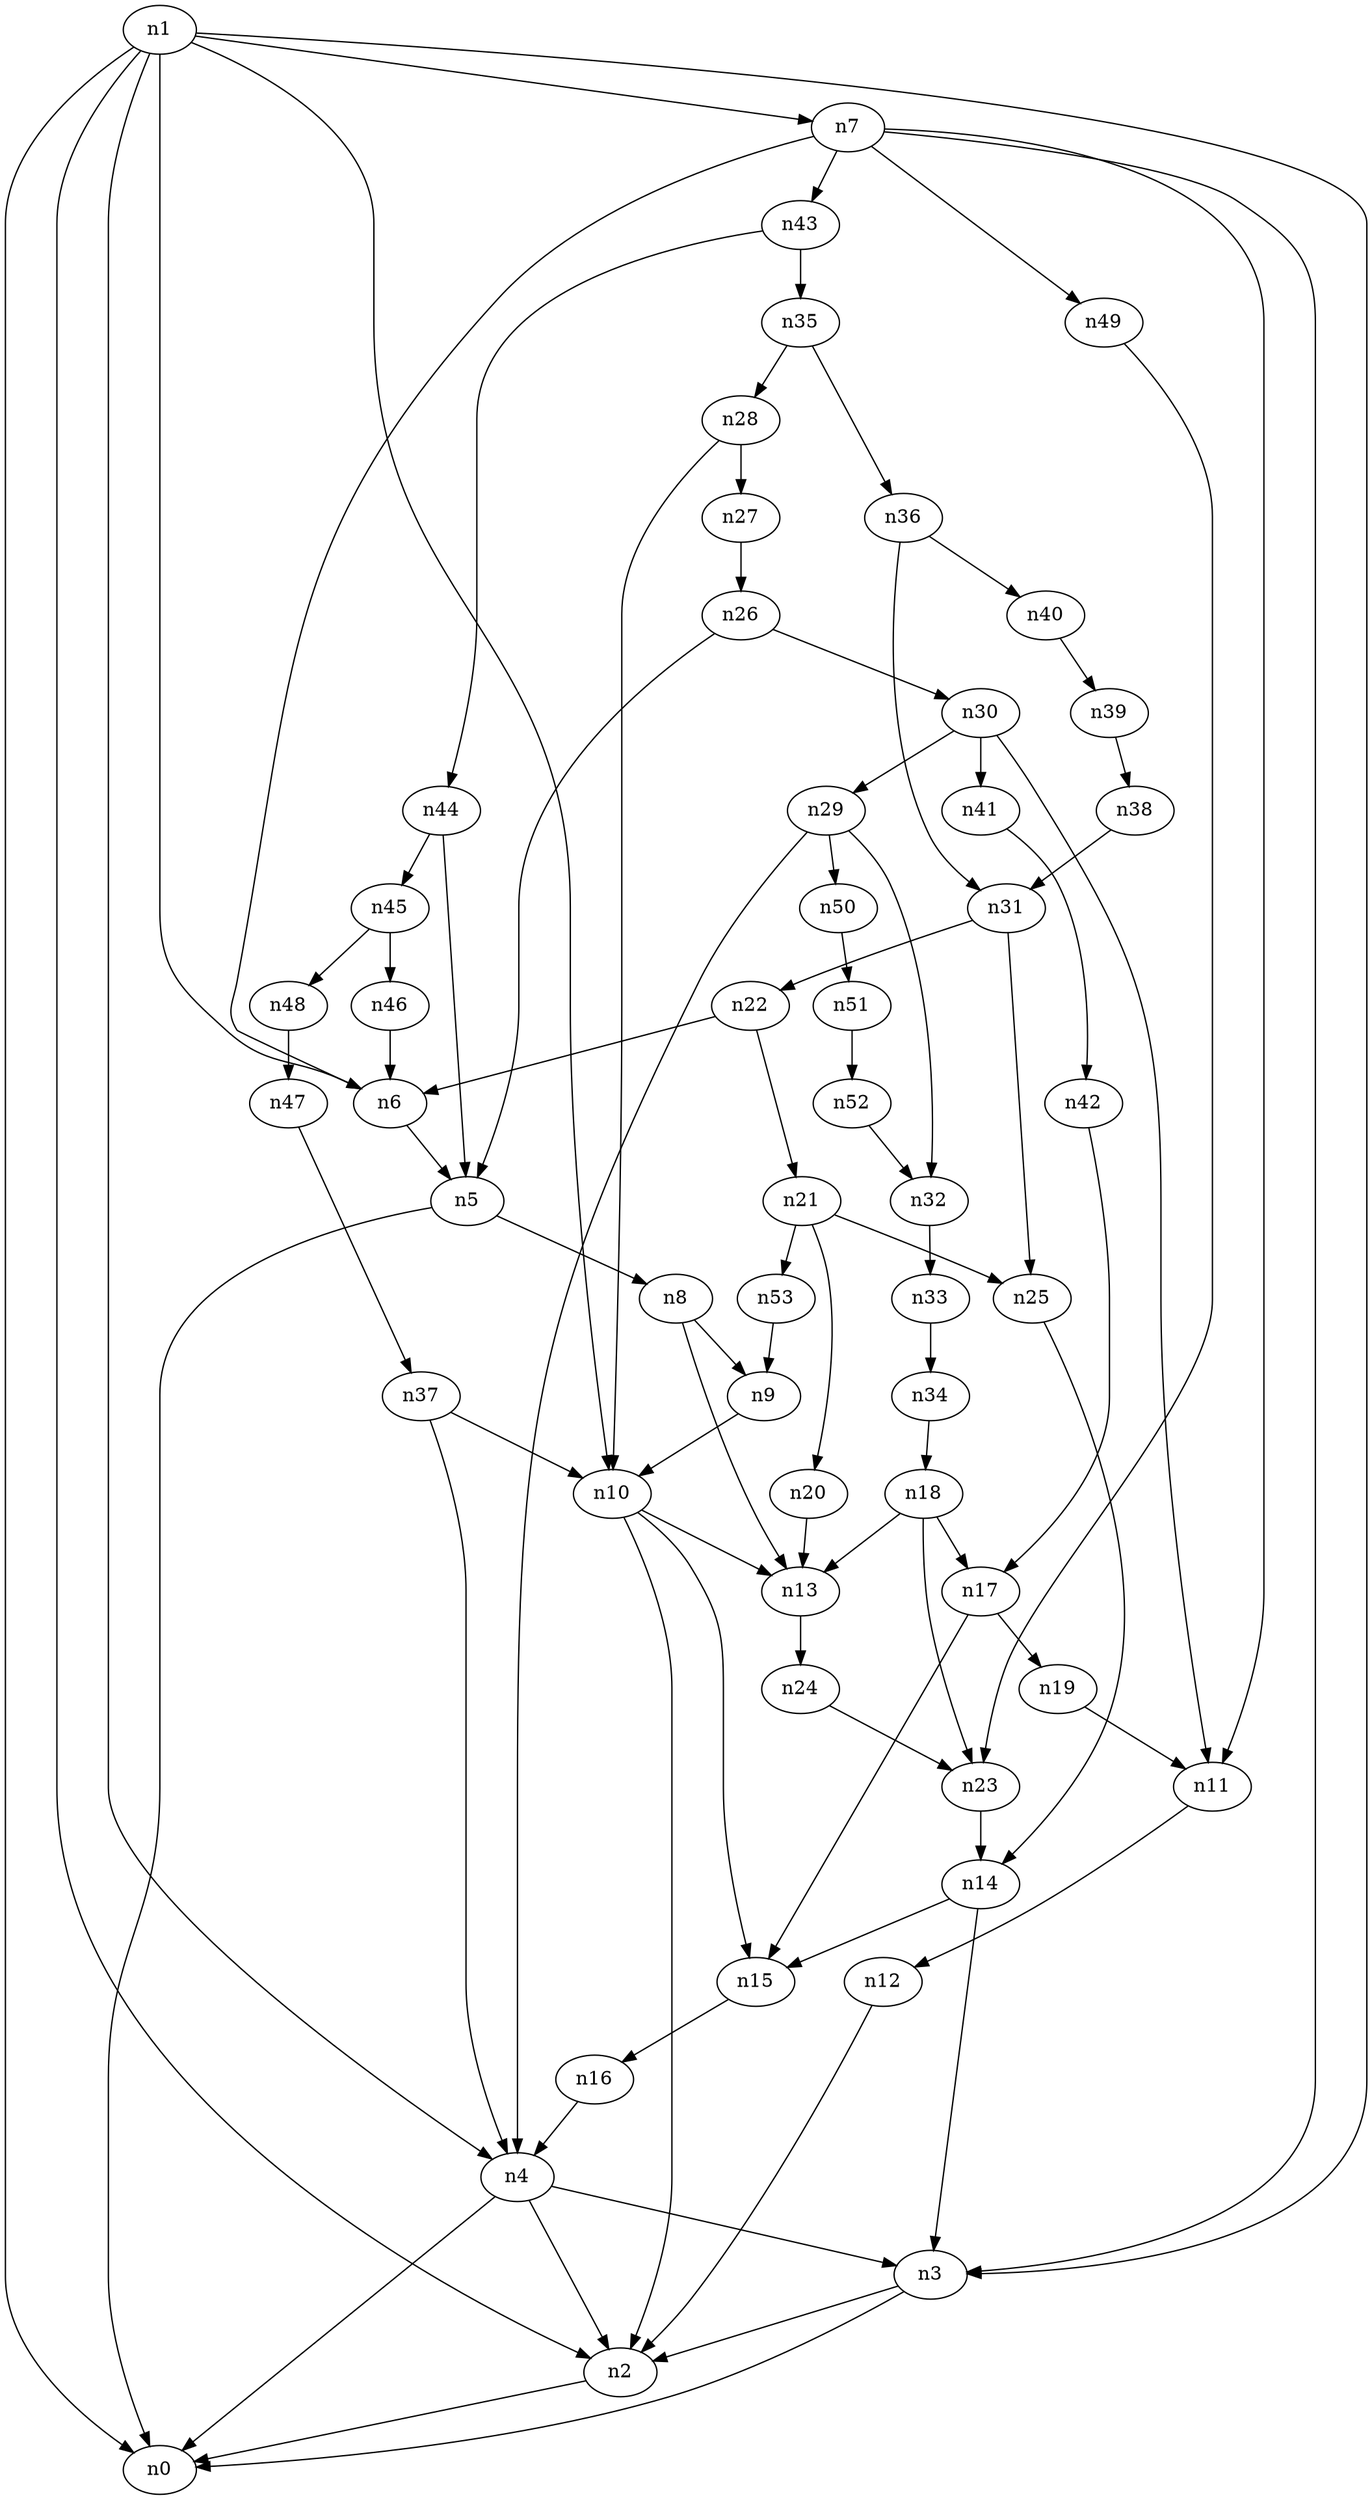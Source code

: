 digraph G {
	n1 -> n0	 [_graphml_id=e0];
	n1 -> n2	 [_graphml_id=e1];
	n1 -> n3	 [_graphml_id=e6];
	n1 -> n4	 [_graphml_id=e9];
	n1 -> n6	 [_graphml_id=e12];
	n1 -> n7	 [_graphml_id=e14];
	n1 -> n10	 [_graphml_id=e44];
	n2 -> n0	 [_graphml_id=e5];
	n3 -> n0	 [_graphml_id=e8];
	n3 -> n2	 [_graphml_id=e2];
	n4 -> n0	 [_graphml_id=e4];
	n4 -> n2	 [_graphml_id=e7];
	n4 -> n3	 [_graphml_id=e3];
	n5 -> n0	 [_graphml_id=e10];
	n5 -> n8	 [_graphml_id=e16];
	n6 -> n5	 [_graphml_id=e11];
	n7 -> n3	 [_graphml_id=e13];
	n7 -> n6	 [_graphml_id=e15];
	n7 -> n11	 [_graphml_id=e20];
	n7 -> n43	 [_graphml_id=e72];
	n7 -> n49	 [_graphml_id=e82];
	n8 -> n9	 [_graphml_id=e17];
	n8 -> n13	 [_graphml_id=e24];
	n9 -> n10	 [_graphml_id=e18];
	n10 -> n2	 [_graphml_id=e19];
	n10 -> n13	 [_graphml_id=e23];
	n10 -> n15	 [_graphml_id=e34];
	n11 -> n12	 [_graphml_id=e21];
	n12 -> n2	 [_graphml_id=e22];
	n13 -> n24	 [_graphml_id=e41];
	n14 -> n3	 [_graphml_id=e25];
	n14 -> n15	 [_graphml_id=e26];
	n15 -> n16	 [_graphml_id=e27];
	n16 -> n4	 [_graphml_id=e28];
	n17 -> n15	 [_graphml_id=e29];
	n17 -> n19	 [_graphml_id=e33];
	n18 -> n13	 [_graphml_id=e31];
	n18 -> n17	 [_graphml_id=e30];
	n18 -> n23	 [_graphml_id=e73];
	n19 -> n11	 [_graphml_id=e32];
	n20 -> n13	 [_graphml_id=e35];
	n21 -> n20	 [_graphml_id=e36];
	n21 -> n25	 [_graphml_id=e42];
	n21 -> n53	 [_graphml_id=e88];
	n22 -> n6	 [_graphml_id=e38];
	n22 -> n21	 [_graphml_id=e37];
	n23 -> n14	 [_graphml_id=e39];
	n24 -> n23	 [_graphml_id=e40];
	n25 -> n14	 [_graphml_id=e43];
	n26 -> n5	 [_graphml_id=e45];
	n26 -> n30	 [_graphml_id=e51];
	n27 -> n26	 [_graphml_id=e46];
	n28 -> n10	 [_graphml_id=e48];
	n28 -> n27	 [_graphml_id=e47];
	n29 -> n4	 [_graphml_id=e49];
	n29 -> n32	 [_graphml_id=e54];
	n29 -> n50	 [_graphml_id=e84];
	n30 -> n11	 [_graphml_id=e63];
	n30 -> n29	 [_graphml_id=e50];
	n30 -> n41	 [_graphml_id=e68];
	n31 -> n22	 [_graphml_id=e52];
	n31 -> n25	 [_graphml_id=e53];
	n32 -> n33	 [_graphml_id=e55];
	n33 -> n34	 [_graphml_id=e56];
	n34 -> n18	 [_graphml_id=e57];
	n35 -> n28	 [_graphml_id=e58];
	n35 -> n36	 [_graphml_id=e59];
	n36 -> n31	 [_graphml_id=e60];
	n36 -> n40	 [_graphml_id=e67];
	n37 -> n4	 [_graphml_id=e62];
	n37 -> n10	 [_graphml_id=e61];
	n38 -> n31	 [_graphml_id=e64];
	n39 -> n38	 [_graphml_id=e65];
	n40 -> n39	 [_graphml_id=e66];
	n41 -> n42	 [_graphml_id=e69];
	n42 -> n17	 [_graphml_id=e70];
	n43 -> n35	 [_graphml_id=e71];
	n43 -> n44	 [_graphml_id=e83];
	n44 -> n5	 [_graphml_id=e74];
	n44 -> n45	 [_graphml_id=e75];
	n45 -> n46	 [_graphml_id=e76];
	n45 -> n48	 [_graphml_id=e80];
	n46 -> n6	 [_graphml_id=e77];
	n47 -> n37	 [_graphml_id=e78];
	n48 -> n47	 [_graphml_id=e79];
	n49 -> n23	 [_graphml_id=e81];
	n50 -> n51	 [_graphml_id=e85];
	n51 -> n52	 [_graphml_id=e86];
	n52 -> n32	 [_graphml_id=e87];
	n53 -> n9	 [_graphml_id=e89];
}
